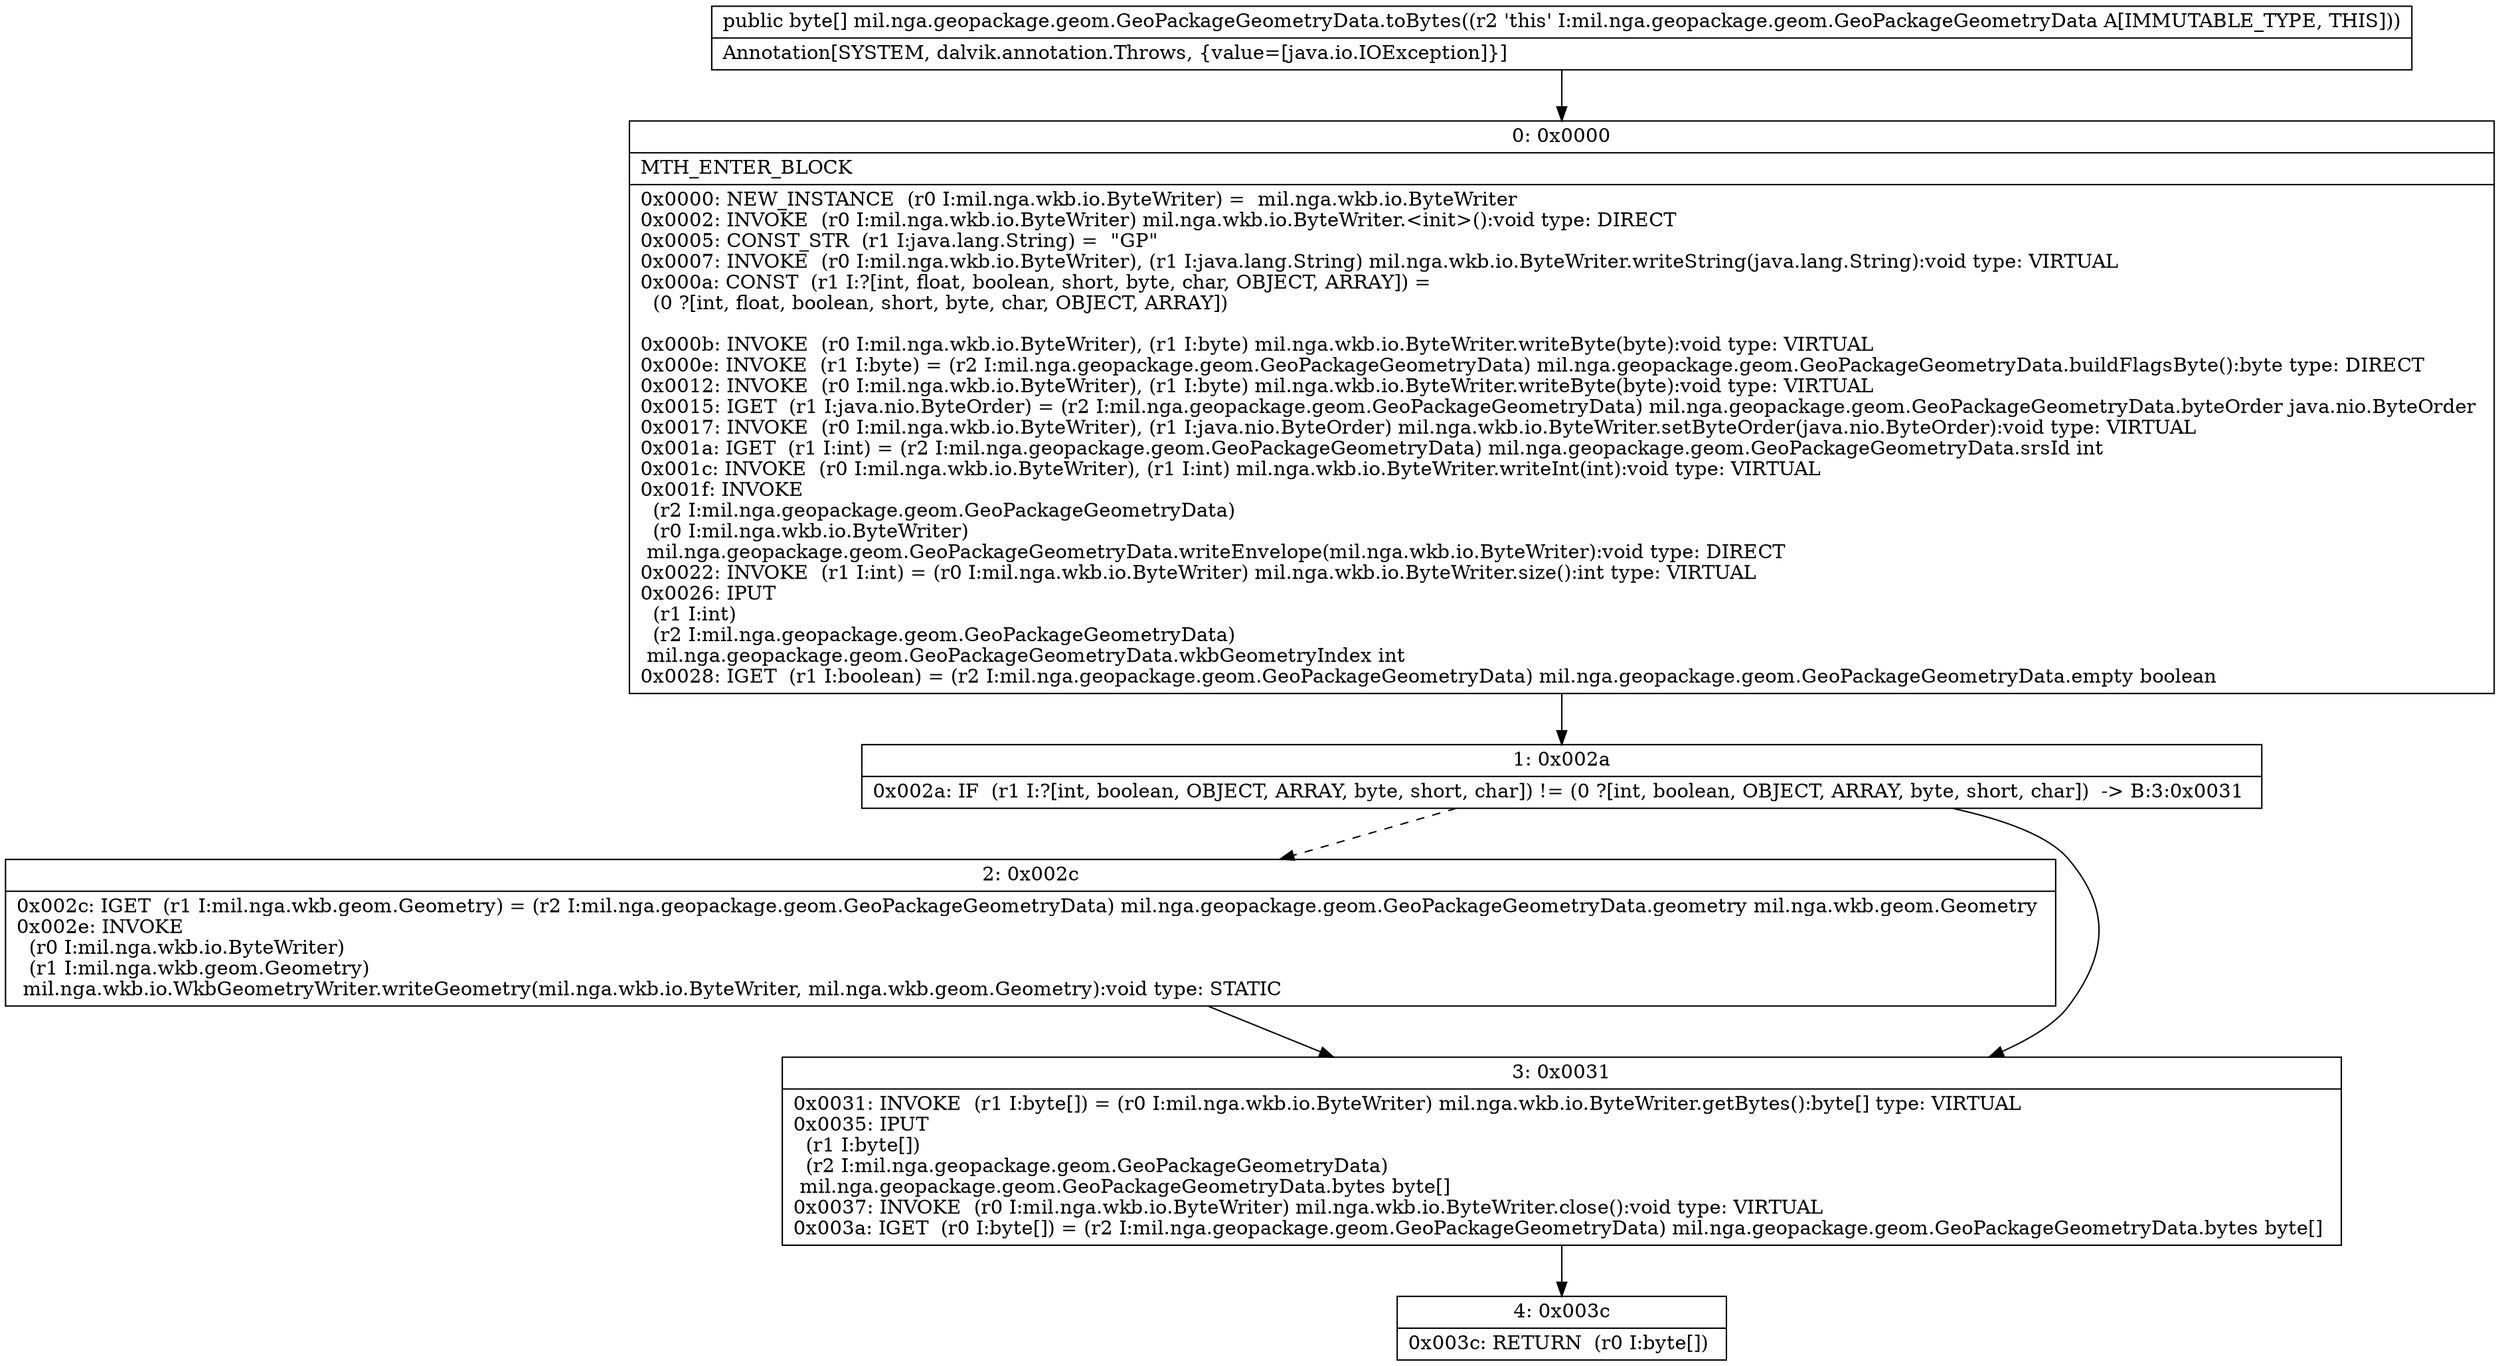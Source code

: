 digraph "CFG formil.nga.geopackage.geom.GeoPackageGeometryData.toBytes()[B" {
Node_0 [shape=record,label="{0\:\ 0x0000|MTH_ENTER_BLOCK\l|0x0000: NEW_INSTANCE  (r0 I:mil.nga.wkb.io.ByteWriter) =  mil.nga.wkb.io.ByteWriter \l0x0002: INVOKE  (r0 I:mil.nga.wkb.io.ByteWriter) mil.nga.wkb.io.ByteWriter.\<init\>():void type: DIRECT \l0x0005: CONST_STR  (r1 I:java.lang.String) =  \"GP\" \l0x0007: INVOKE  (r0 I:mil.nga.wkb.io.ByteWriter), (r1 I:java.lang.String) mil.nga.wkb.io.ByteWriter.writeString(java.lang.String):void type: VIRTUAL \l0x000a: CONST  (r1 I:?[int, float, boolean, short, byte, char, OBJECT, ARRAY]) = \l  (0 ?[int, float, boolean, short, byte, char, OBJECT, ARRAY])\l \l0x000b: INVOKE  (r0 I:mil.nga.wkb.io.ByteWriter), (r1 I:byte) mil.nga.wkb.io.ByteWriter.writeByte(byte):void type: VIRTUAL \l0x000e: INVOKE  (r1 I:byte) = (r2 I:mil.nga.geopackage.geom.GeoPackageGeometryData) mil.nga.geopackage.geom.GeoPackageGeometryData.buildFlagsByte():byte type: DIRECT \l0x0012: INVOKE  (r0 I:mil.nga.wkb.io.ByteWriter), (r1 I:byte) mil.nga.wkb.io.ByteWriter.writeByte(byte):void type: VIRTUAL \l0x0015: IGET  (r1 I:java.nio.ByteOrder) = (r2 I:mil.nga.geopackage.geom.GeoPackageGeometryData) mil.nga.geopackage.geom.GeoPackageGeometryData.byteOrder java.nio.ByteOrder \l0x0017: INVOKE  (r0 I:mil.nga.wkb.io.ByteWriter), (r1 I:java.nio.ByteOrder) mil.nga.wkb.io.ByteWriter.setByteOrder(java.nio.ByteOrder):void type: VIRTUAL \l0x001a: IGET  (r1 I:int) = (r2 I:mil.nga.geopackage.geom.GeoPackageGeometryData) mil.nga.geopackage.geom.GeoPackageGeometryData.srsId int \l0x001c: INVOKE  (r0 I:mil.nga.wkb.io.ByteWriter), (r1 I:int) mil.nga.wkb.io.ByteWriter.writeInt(int):void type: VIRTUAL \l0x001f: INVOKE  \l  (r2 I:mil.nga.geopackage.geom.GeoPackageGeometryData)\l  (r0 I:mil.nga.wkb.io.ByteWriter)\l mil.nga.geopackage.geom.GeoPackageGeometryData.writeEnvelope(mil.nga.wkb.io.ByteWriter):void type: DIRECT \l0x0022: INVOKE  (r1 I:int) = (r0 I:mil.nga.wkb.io.ByteWriter) mil.nga.wkb.io.ByteWriter.size():int type: VIRTUAL \l0x0026: IPUT  \l  (r1 I:int)\l  (r2 I:mil.nga.geopackage.geom.GeoPackageGeometryData)\l mil.nga.geopackage.geom.GeoPackageGeometryData.wkbGeometryIndex int \l0x0028: IGET  (r1 I:boolean) = (r2 I:mil.nga.geopackage.geom.GeoPackageGeometryData) mil.nga.geopackage.geom.GeoPackageGeometryData.empty boolean \l}"];
Node_1 [shape=record,label="{1\:\ 0x002a|0x002a: IF  (r1 I:?[int, boolean, OBJECT, ARRAY, byte, short, char]) != (0 ?[int, boolean, OBJECT, ARRAY, byte, short, char])  \-\> B:3:0x0031 \l}"];
Node_2 [shape=record,label="{2\:\ 0x002c|0x002c: IGET  (r1 I:mil.nga.wkb.geom.Geometry) = (r2 I:mil.nga.geopackage.geom.GeoPackageGeometryData) mil.nga.geopackage.geom.GeoPackageGeometryData.geometry mil.nga.wkb.geom.Geometry \l0x002e: INVOKE  \l  (r0 I:mil.nga.wkb.io.ByteWriter)\l  (r1 I:mil.nga.wkb.geom.Geometry)\l mil.nga.wkb.io.WkbGeometryWriter.writeGeometry(mil.nga.wkb.io.ByteWriter, mil.nga.wkb.geom.Geometry):void type: STATIC \l}"];
Node_3 [shape=record,label="{3\:\ 0x0031|0x0031: INVOKE  (r1 I:byte[]) = (r0 I:mil.nga.wkb.io.ByteWriter) mil.nga.wkb.io.ByteWriter.getBytes():byte[] type: VIRTUAL \l0x0035: IPUT  \l  (r1 I:byte[])\l  (r2 I:mil.nga.geopackage.geom.GeoPackageGeometryData)\l mil.nga.geopackage.geom.GeoPackageGeometryData.bytes byte[] \l0x0037: INVOKE  (r0 I:mil.nga.wkb.io.ByteWriter) mil.nga.wkb.io.ByteWriter.close():void type: VIRTUAL \l0x003a: IGET  (r0 I:byte[]) = (r2 I:mil.nga.geopackage.geom.GeoPackageGeometryData) mil.nga.geopackage.geom.GeoPackageGeometryData.bytes byte[] \l}"];
Node_4 [shape=record,label="{4\:\ 0x003c|0x003c: RETURN  (r0 I:byte[]) \l}"];
MethodNode[shape=record,label="{public byte[] mil.nga.geopackage.geom.GeoPackageGeometryData.toBytes((r2 'this' I:mil.nga.geopackage.geom.GeoPackageGeometryData A[IMMUTABLE_TYPE, THIS]))  | Annotation[SYSTEM, dalvik.annotation.Throws, \{value=[java.io.IOException]\}]\l}"];
MethodNode -> Node_0;
Node_0 -> Node_1;
Node_1 -> Node_2[style=dashed];
Node_1 -> Node_3;
Node_2 -> Node_3;
Node_3 -> Node_4;
}

